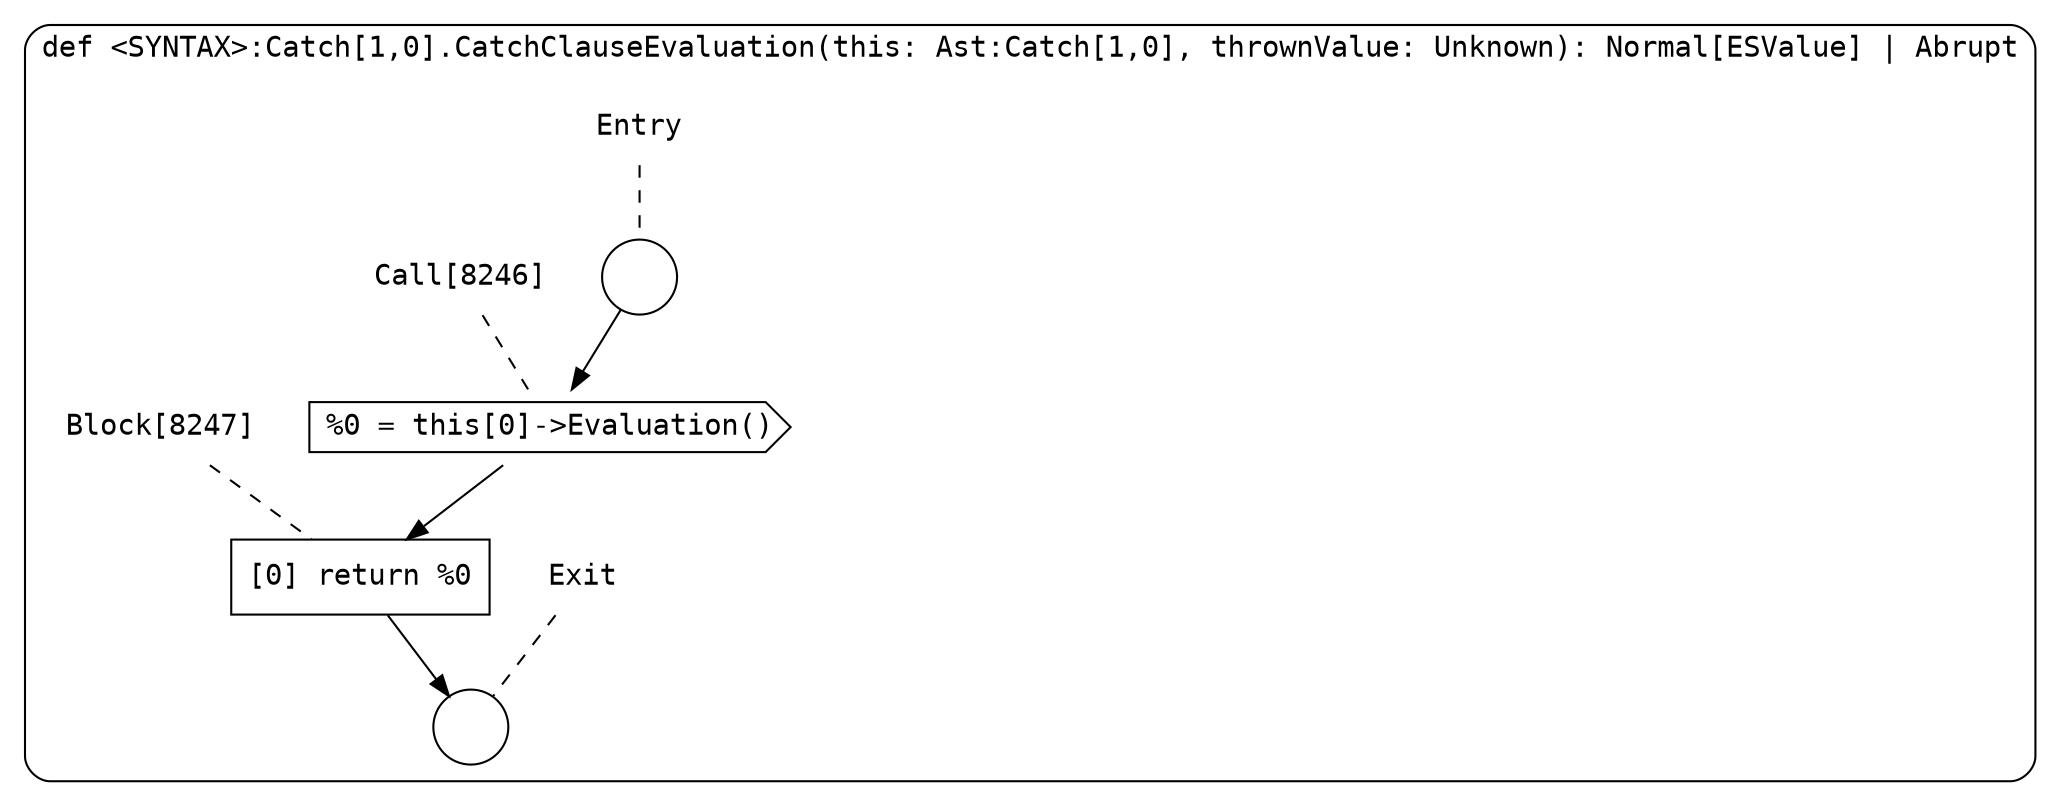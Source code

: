 digraph {
  graph [fontname = "Consolas"]
  node [fontname = "Consolas"]
  edge [fontname = "Consolas"]
  subgraph cluster1505 {
    label = "def <SYNTAX>:Catch[1,0].CatchClauseEvaluation(this: Ast:Catch[1,0], thrownValue: Unknown): Normal[ESValue] | Abrupt"
    style = rounded
    cluster1505_entry_name [shape=none, label=<<font color="black">Entry</font>>]
    cluster1505_entry_name -> cluster1505_entry [arrowhead=none, color="black", style=dashed]
    cluster1505_entry [shape=circle label=" " color="black" fillcolor="white" style=filled]
    cluster1505_entry -> node8246 [color="black"]
    cluster1505_exit_name [shape=none, label=<<font color="black">Exit</font>>]
    cluster1505_exit_name -> cluster1505_exit [arrowhead=none, color="black", style=dashed]
    cluster1505_exit [shape=circle label=" " color="black" fillcolor="white" style=filled]
    node8246_name [shape=none, label=<<font color="black">Call[8246]</font>>]
    node8246_name -> node8246 [arrowhead=none, color="black", style=dashed]
    node8246 [shape=cds, label=<<font color="black">%0 = this[0]-&gt;Evaluation()</font>> color="black" fillcolor="white", style=filled]
    node8246 -> node8247 [color="black"]
    node8247_name [shape=none, label=<<font color="black">Block[8247]</font>>]
    node8247_name -> node8247 [arrowhead=none, color="black", style=dashed]
    node8247 [shape=box, label=<<font color="black">[0] return %0<BR ALIGN="LEFT"/></font>> color="black" fillcolor="white", style=filled]
    node8247 -> cluster1505_exit [color="black"]
  }
}